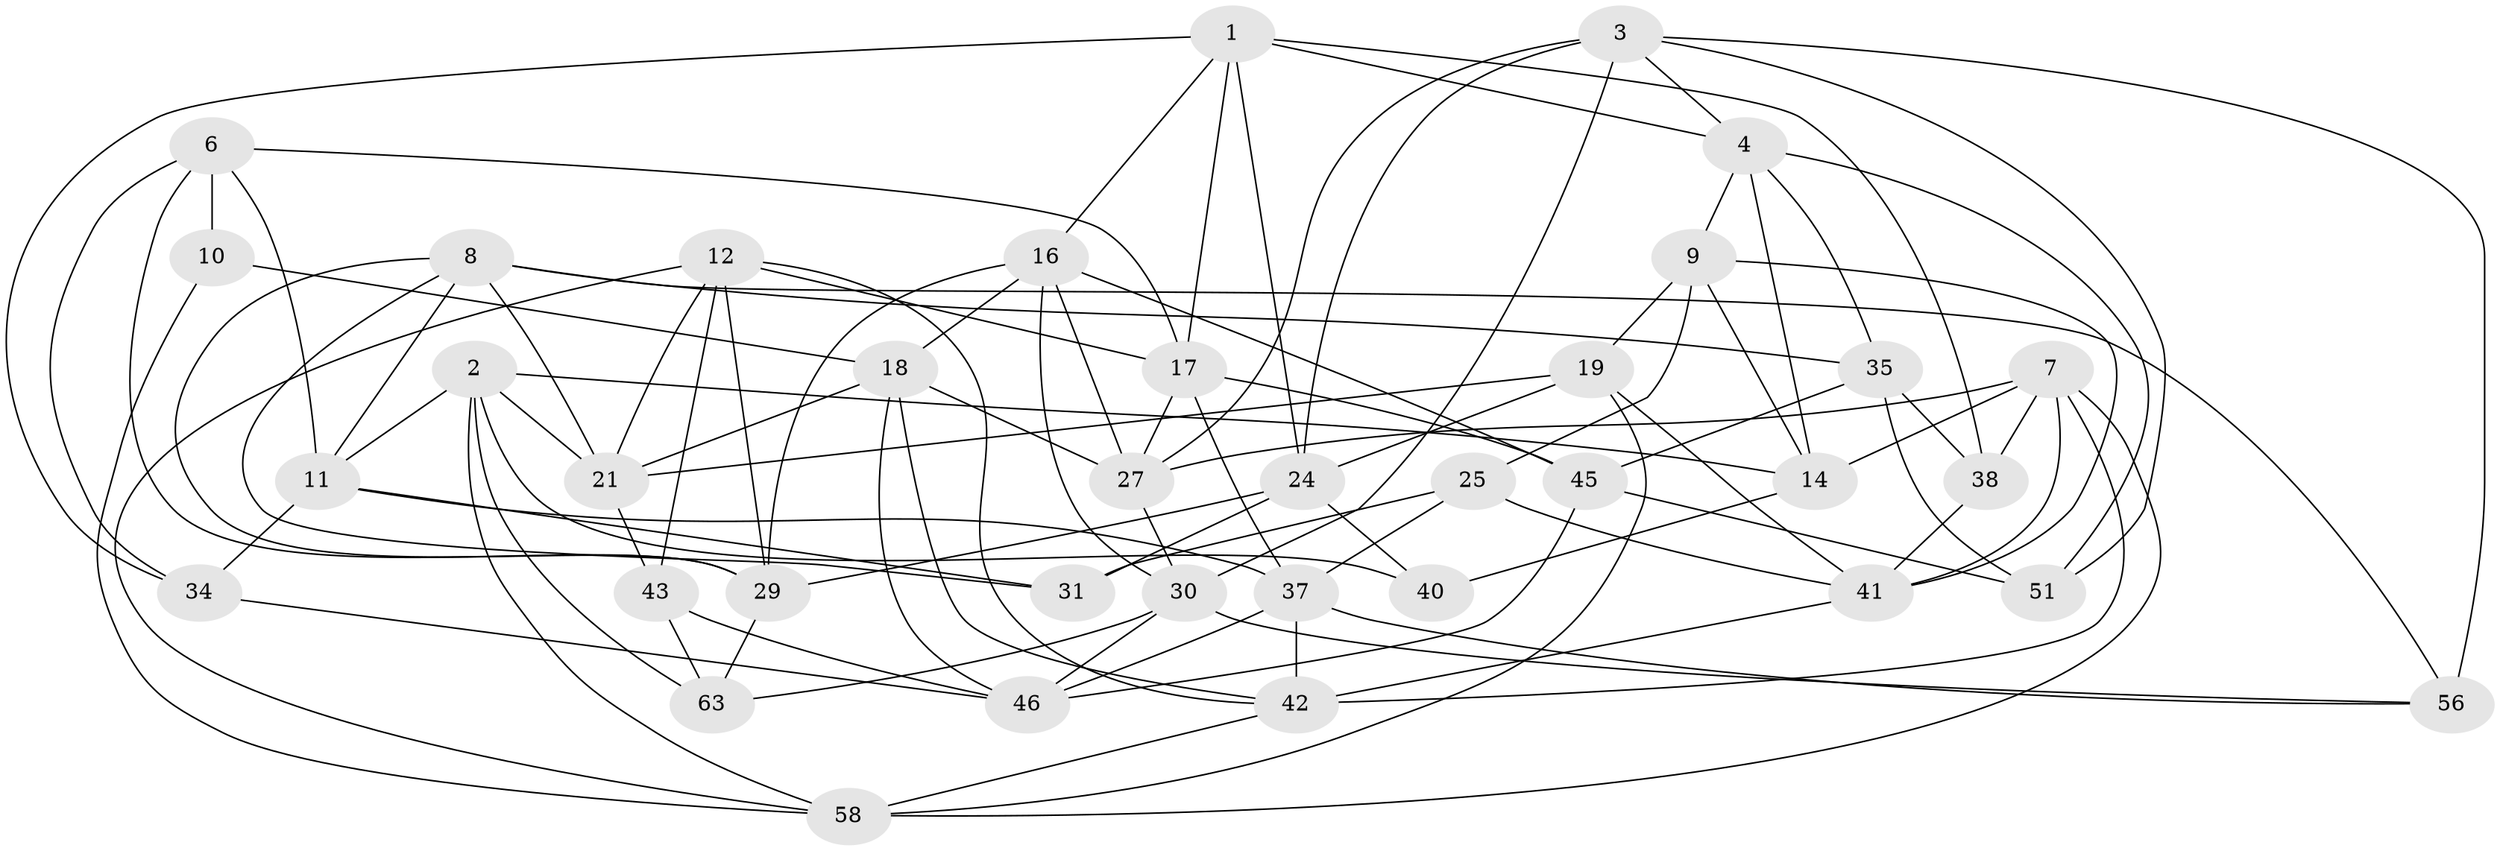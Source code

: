 // Generated by graph-tools (version 1.1) at 2025/52/02/27/25 19:52:27]
// undirected, 37 vertices, 97 edges
graph export_dot {
graph [start="1"]
  node [color=gray90,style=filled];
  1 [super="+59"];
  2 [super="+5"];
  3 [super="+50"];
  4 [super="+22"];
  6 [super="+13"];
  7 [super="+15"];
  8 [super="+20"];
  9 [super="+26"];
  10;
  11 [super="+53"];
  12 [super="+60"];
  14 [super="+23"];
  16 [super="+39"];
  17 [super="+28"];
  18 [super="+32"];
  19 [super="+47"];
  21 [super="+33"];
  24 [super="+36"];
  25;
  27 [super="+54"];
  29 [super="+57"];
  30 [super="+52"];
  31;
  34;
  35 [super="+48"];
  37 [super="+64"];
  38;
  40;
  41 [super="+44"];
  42 [super="+49"];
  43;
  45 [super="+55"];
  46 [super="+61"];
  51;
  56;
  58 [super="+62"];
  63;
  1 -- 34;
  1 -- 38;
  1 -- 4;
  1 -- 16;
  1 -- 24;
  1 -- 17;
  2 -- 58;
  2 -- 21;
  2 -- 63;
  2 -- 40;
  2 -- 11;
  2 -- 14;
  3 -- 24;
  3 -- 30;
  3 -- 56;
  3 -- 51;
  3 -- 27;
  3 -- 4;
  4 -- 14;
  4 -- 51;
  4 -- 35;
  4 -- 9;
  6 -- 10 [weight=2];
  6 -- 34;
  6 -- 29;
  6 -- 11;
  6 -- 17;
  7 -- 38;
  7 -- 27;
  7 -- 41;
  7 -- 58;
  7 -- 42;
  7 -- 14;
  8 -- 31;
  8 -- 56;
  8 -- 35;
  8 -- 29;
  8 -- 11;
  8 -- 21;
  9 -- 25;
  9 -- 19 [weight=2];
  9 -- 41;
  9 -- 14;
  10 -- 58;
  10 -- 18;
  11 -- 31;
  11 -- 34;
  11 -- 37;
  12 -- 43;
  12 -- 58;
  12 -- 21;
  12 -- 29;
  12 -- 42;
  12 -- 17;
  14 -- 40 [weight=2];
  16 -- 29;
  16 -- 30;
  16 -- 18;
  16 -- 27;
  16 -- 45;
  17 -- 37;
  17 -- 45;
  17 -- 27;
  18 -- 27;
  18 -- 21;
  18 -- 46;
  18 -- 42;
  19 -- 24;
  19 -- 58;
  19 -- 41;
  19 -- 21;
  21 -- 43;
  24 -- 40;
  24 -- 29;
  24 -- 31;
  25 -- 31;
  25 -- 41;
  25 -- 37;
  27 -- 30;
  29 -- 63;
  30 -- 63;
  30 -- 46;
  30 -- 56;
  34 -- 46;
  35 -- 45 [weight=2];
  35 -- 51;
  35 -- 38;
  37 -- 56;
  37 -- 42;
  37 -- 46;
  38 -- 41;
  41 -- 42;
  42 -- 58;
  43 -- 63;
  43 -- 46;
  45 -- 51;
  45 -- 46;
}
